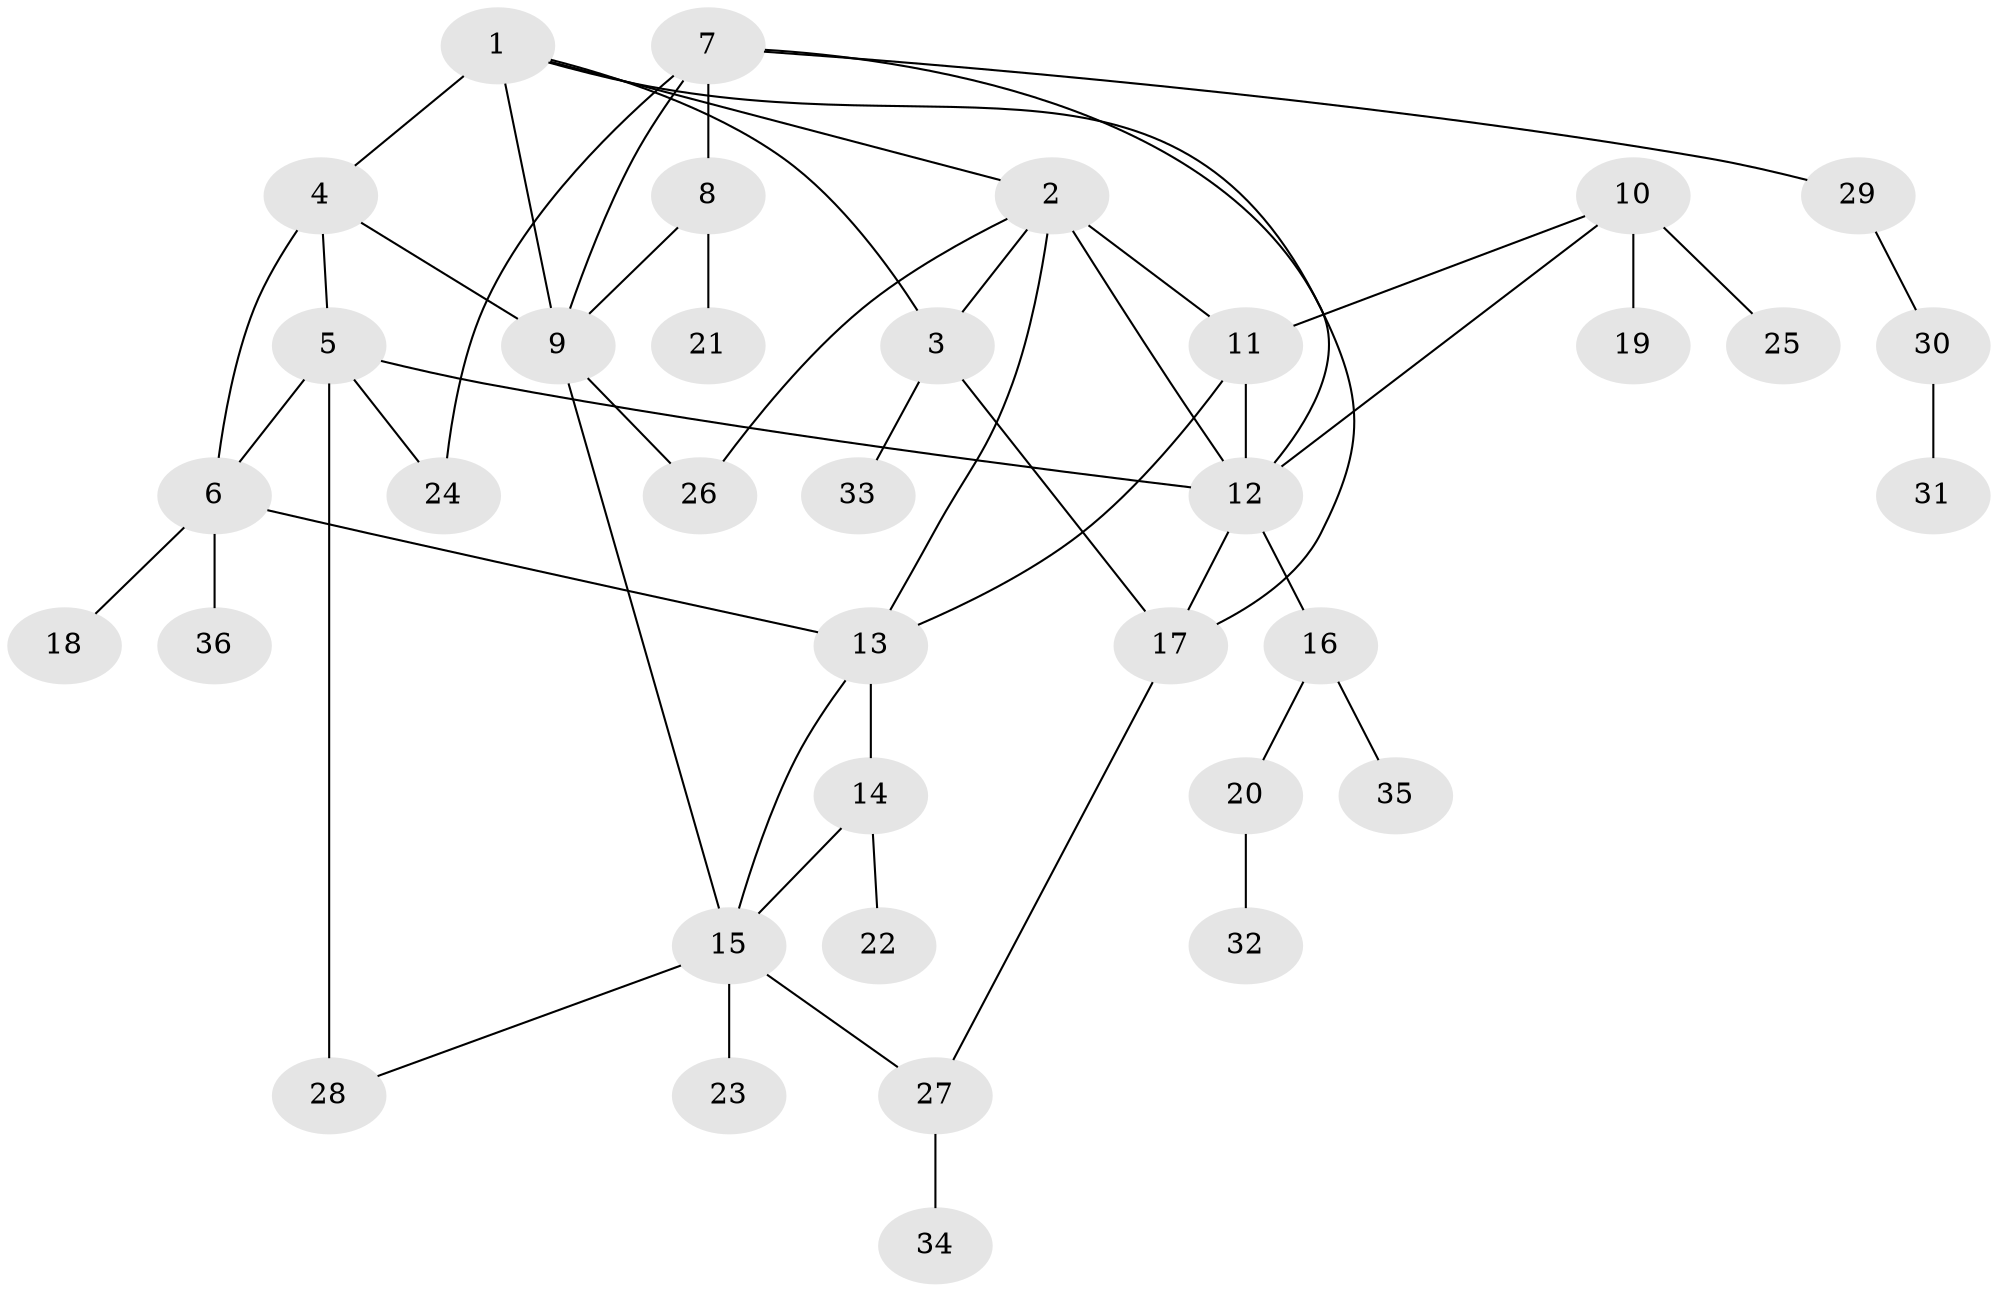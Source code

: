 // original degree distribution, {5: 0.027777777777777776, 7: 0.06944444444444445, 6: 0.027777777777777776, 3: 0.08333333333333333, 8: 0.013888888888888888, 4: 0.027777777777777776, 9: 0.013888888888888888, 10: 0.013888888888888888, 2: 0.2222222222222222, 1: 0.5}
// Generated by graph-tools (version 1.1) at 2025/37/03/09/25 02:37:37]
// undirected, 36 vertices, 53 edges
graph export_dot {
graph [start="1"]
  node [color=gray90,style=filled];
  1;
  2;
  3;
  4;
  5;
  6;
  7;
  8;
  9;
  10;
  11;
  12;
  13;
  14;
  15;
  16;
  17;
  18;
  19;
  20;
  21;
  22;
  23;
  24;
  25;
  26;
  27;
  28;
  29;
  30;
  31;
  32;
  33;
  34;
  35;
  36;
  1 -- 2 [weight=1.0];
  1 -- 3 [weight=1.0];
  1 -- 4 [weight=2.0];
  1 -- 9 [weight=1.0];
  1 -- 17 [weight=1.0];
  2 -- 3 [weight=1.0];
  2 -- 11 [weight=1.0];
  2 -- 12 [weight=1.0];
  2 -- 13 [weight=1.0];
  2 -- 26 [weight=1.0];
  3 -- 17 [weight=1.0];
  3 -- 33 [weight=1.0];
  4 -- 5 [weight=1.0];
  4 -- 6 [weight=1.0];
  4 -- 9 [weight=1.0];
  5 -- 6 [weight=1.0];
  5 -- 12 [weight=1.0];
  5 -- 24 [weight=1.0];
  5 -- 28 [weight=2.0];
  6 -- 13 [weight=1.0];
  6 -- 18 [weight=1.0];
  6 -- 36 [weight=2.0];
  7 -- 8 [weight=1.0];
  7 -- 9 [weight=1.0];
  7 -- 12 [weight=1.0];
  7 -- 24 [weight=1.0];
  7 -- 29 [weight=1.0];
  8 -- 9 [weight=2.0];
  8 -- 21 [weight=1.0];
  9 -- 15 [weight=1.0];
  9 -- 26 [weight=1.0];
  10 -- 11 [weight=1.0];
  10 -- 12 [weight=1.0];
  10 -- 19 [weight=3.0];
  10 -- 25 [weight=1.0];
  11 -- 12 [weight=1.0];
  11 -- 13 [weight=1.0];
  12 -- 16 [weight=1.0];
  12 -- 17 [weight=2.0];
  13 -- 14 [weight=5.0];
  13 -- 15 [weight=1.0];
  14 -- 15 [weight=1.0];
  14 -- 22 [weight=1.0];
  15 -- 23 [weight=1.0];
  15 -- 27 [weight=1.0];
  15 -- 28 [weight=1.0];
  16 -- 20 [weight=1.0];
  16 -- 35 [weight=1.0];
  17 -- 27 [weight=1.0];
  20 -- 32 [weight=1.0];
  27 -- 34 [weight=1.0];
  29 -- 30 [weight=1.0];
  30 -- 31 [weight=1.0];
}
